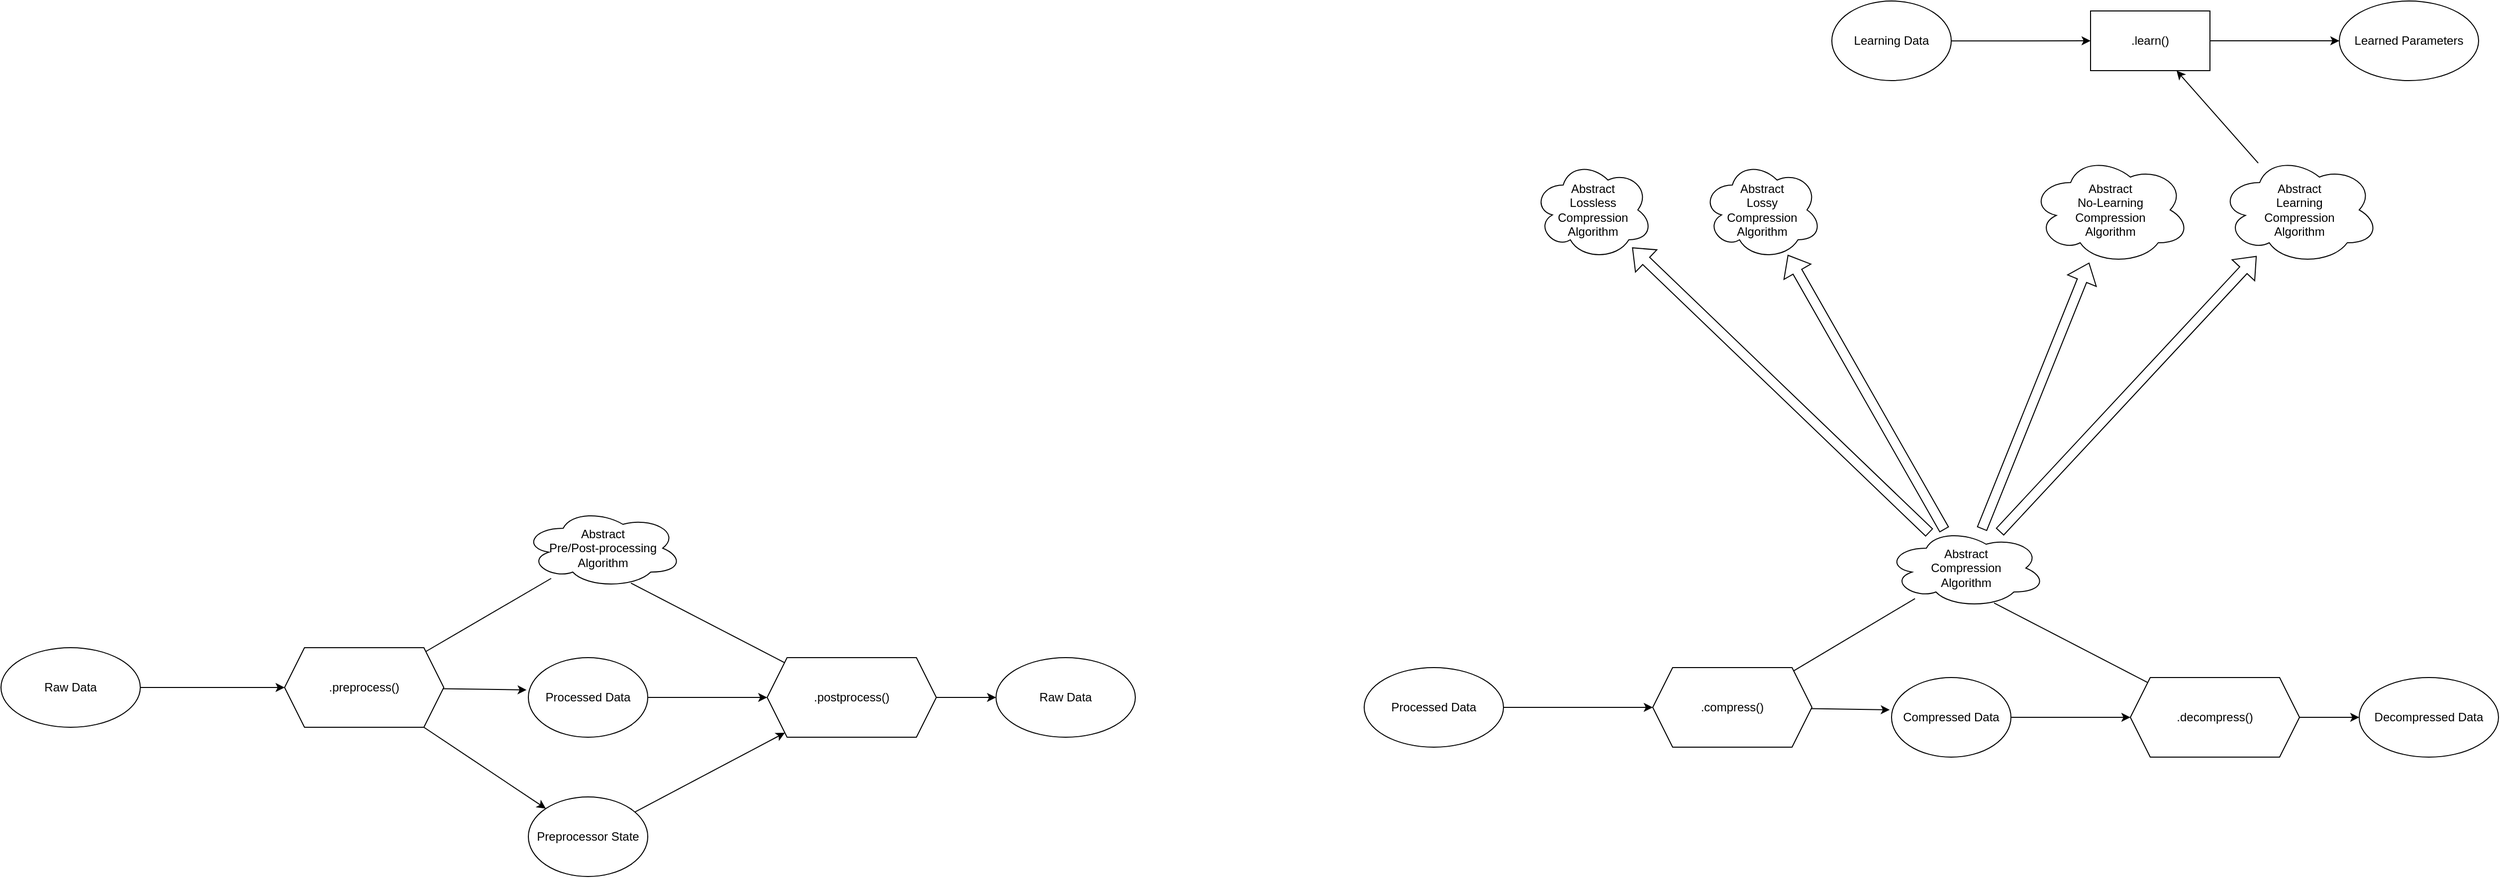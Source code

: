 <mxfile version="21.5.2" type="github">
  <diagram name="Page-1" id="SZSXIYg2R4I41gSRvDuy">
    <mxGraphModel dx="2310" dy="1449" grid="1" gridSize="10" guides="1" tooltips="1" connect="1" arrows="1" fold="1" page="1" pageScale="1" pageWidth="850" pageHeight="1100" math="0" shadow="0">
      <root>
        <mxCell id="0" />
        <mxCell id="1" parent="0" />
        <mxCell id="SHHEqdREplzzyGLVImKM-2" value="&lt;div&gt;Abstract&lt;/div&gt;&lt;div&gt;Compression&lt;/div&gt;&lt;div&gt;Algorithm&lt;/div&gt;" style="ellipse;shape=cloud;whiteSpace=wrap;html=1;" parent="1" vertex="1">
          <mxGeometry x="345" y="80" width="160" height="80" as="geometry" />
        </mxCell>
        <mxCell id="SHHEqdREplzzyGLVImKM-7" value="" style="endArrow=none;html=1;rounded=0;" parent="1" source="SHHEqdREplzzyGLVImKM-14" target="SHHEqdREplzzyGLVImKM-2" edge="1">
          <mxGeometry width="50" height="50" relative="1" as="geometry">
            <mxPoint x="245.938" y="230" as="sourcePoint" />
            <mxPoint x="370" y="100" as="targetPoint" />
          </mxGeometry>
        </mxCell>
        <mxCell id="SHHEqdREplzzyGLVImKM-10" value="" style="endArrow=classic;html=1;rounded=0;" parent="1" source="SHHEqdREplzzyGLVImKM-23" target="SHHEqdREplzzyGLVImKM-14" edge="1">
          <mxGeometry width="50" height="50" relative="1" as="geometry">
            <mxPoint x="99" y="99.04" as="sourcePoint" />
            <mxPoint x="179" y="214" as="targetPoint" />
          </mxGeometry>
        </mxCell>
        <mxCell id="SHHEqdREplzzyGLVImKM-11" value="&lt;div&gt;Compressed Data&lt;/div&gt;" style="ellipse;whiteSpace=wrap;html=1;" parent="1" vertex="1">
          <mxGeometry x="350" y="230" width="120" height="80" as="geometry" />
        </mxCell>
        <mxCell id="SHHEqdREplzzyGLVImKM-12" value="" style="endArrow=classic;html=1;rounded=0;entryX=-0.015;entryY=0.406;entryDx=0;entryDy=0;entryPerimeter=0;" parent="1" source="SHHEqdREplzzyGLVImKM-14" target="SHHEqdREplzzyGLVImKM-11" edge="1">
          <mxGeometry width="50" height="50" relative="1" as="geometry">
            <mxPoint x="216.057" y="290" as="sourcePoint" />
            <mxPoint x="450" y="280" as="targetPoint" />
          </mxGeometry>
        </mxCell>
        <mxCell id="SHHEqdREplzzyGLVImKM-13" value="" style="endArrow=none;html=1;rounded=0;exitX=0.675;exitY=0.938;exitDx=0;exitDy=0;exitPerimeter=0;" parent="1" source="SHHEqdREplzzyGLVImKM-2" target="SHHEqdREplzzyGLVImKM-16" edge="1">
          <mxGeometry width="50" height="50" relative="1" as="geometry">
            <mxPoint x="400" y="330" as="sourcePoint" />
            <mxPoint x="502.5" y="230" as="targetPoint" />
          </mxGeometry>
        </mxCell>
        <mxCell id="SHHEqdREplzzyGLVImKM-14" value="&lt;div&gt;.compress()&lt;/div&gt;" style="shape=hexagon;perimeter=hexagonPerimeter2;whiteSpace=wrap;html=1;fixedSize=1;" parent="1" vertex="1">
          <mxGeometry x="110" y="220" width="160" height="80" as="geometry" />
        </mxCell>
        <mxCell id="SHHEqdREplzzyGLVImKM-16" value=".decompress()" style="shape=hexagon;perimeter=hexagonPerimeter2;whiteSpace=wrap;html=1;fixedSize=1;" parent="1" vertex="1">
          <mxGeometry x="590" y="230" width="170" height="80" as="geometry" />
        </mxCell>
        <mxCell id="SHHEqdREplzzyGLVImKM-18" value="" style="endArrow=classic;html=1;rounded=0;exitX=1;exitY=0.5;exitDx=0;exitDy=0;entryX=0;entryY=0.5;entryDx=0;entryDy=0;" parent="1" source="SHHEqdREplzzyGLVImKM-16" target="SHHEqdREplzzyGLVImKM-22" edge="1">
          <mxGeometry width="50" height="50" relative="1" as="geometry">
            <mxPoint x="400" y="330" as="sourcePoint" />
            <mxPoint x="530" y="410" as="targetPoint" />
          </mxGeometry>
        </mxCell>
        <mxCell id="SHHEqdREplzzyGLVImKM-21" value="" style="endArrow=classic;html=1;rounded=0;exitX=1;exitY=0.5;exitDx=0;exitDy=0;" parent="1" source="SHHEqdREplzzyGLVImKM-11" target="SHHEqdREplzzyGLVImKM-16" edge="1">
          <mxGeometry width="50" height="50" relative="1" as="geometry">
            <mxPoint x="400" y="330" as="sourcePoint" />
            <mxPoint x="450" y="280" as="targetPoint" />
          </mxGeometry>
        </mxCell>
        <mxCell id="SHHEqdREplzzyGLVImKM-22" value="&lt;div&gt;Decompressed Data&lt;/div&gt;" style="ellipse;whiteSpace=wrap;html=1;" parent="1" vertex="1">
          <mxGeometry x="820" y="230" width="140" height="80" as="geometry" />
        </mxCell>
        <mxCell id="SHHEqdREplzzyGLVImKM-23" value="Processed Data" style="ellipse;whiteSpace=wrap;html=1;" parent="1" vertex="1">
          <mxGeometry x="-180" y="220" width="140" height="80" as="geometry" />
        </mxCell>
        <mxCell id="8-Khr-M9kWRnmeaMYnn1-1" value="&lt;div&gt;Abstract&lt;/div&gt;&lt;div&gt;Learning &lt;br&gt;&lt;/div&gt;&lt;div&gt;Compression&lt;/div&gt;&lt;div&gt;Algorithm&lt;/div&gt;" style="ellipse;shape=cloud;whiteSpace=wrap;html=1;" vertex="1" parent="1">
          <mxGeometry x="680" y="-295" width="160" height="110" as="geometry" />
        </mxCell>
        <mxCell id="8-Khr-M9kWRnmeaMYnn1-11" value="" style="shape=flexArrow;endArrow=classic;html=1;rounded=0;" edge="1" parent="1" source="SHHEqdREplzzyGLVImKM-2" target="8-Khr-M9kWRnmeaMYnn1-1">
          <mxGeometry width="50" height="50" relative="1" as="geometry">
            <mxPoint x="670" y="80" as="sourcePoint" />
            <mxPoint x="720" y="30" as="targetPoint" />
          </mxGeometry>
        </mxCell>
        <mxCell id="8-Khr-M9kWRnmeaMYnn1-14" value="&lt;div&gt;.learn()&lt;/div&gt;" style="rounded=0;whiteSpace=wrap;html=1;" vertex="1" parent="1">
          <mxGeometry x="550" y="-440" width="120" height="60" as="geometry" />
        </mxCell>
        <mxCell id="8-Khr-M9kWRnmeaMYnn1-15" value="" style="endArrow=classic;html=1;rounded=0;" edge="1" parent="1" source="8-Khr-M9kWRnmeaMYnn1-1" target="8-Khr-M9kWRnmeaMYnn1-14">
          <mxGeometry width="50" height="50" relative="1" as="geometry">
            <mxPoint x="660" y="-310" as="sourcePoint" />
            <mxPoint x="710" y="-360" as="targetPoint" />
          </mxGeometry>
        </mxCell>
        <mxCell id="8-Khr-M9kWRnmeaMYnn1-17" value="Learning Data" style="ellipse;whiteSpace=wrap;html=1;" vertex="1" parent="1">
          <mxGeometry x="290" y="-450" width="120" height="80" as="geometry" />
        </mxCell>
        <mxCell id="8-Khr-M9kWRnmeaMYnn1-18" value="" style="endArrow=classic;html=1;rounded=0;" edge="1" parent="1" source="8-Khr-M9kWRnmeaMYnn1-17" target="8-Khr-M9kWRnmeaMYnn1-14">
          <mxGeometry width="50" height="50" relative="1" as="geometry">
            <mxPoint x="660" y="-310" as="sourcePoint" />
            <mxPoint x="710" y="-360" as="targetPoint" />
          </mxGeometry>
        </mxCell>
        <mxCell id="8-Khr-M9kWRnmeaMYnn1-19" value="" style="endArrow=classic;html=1;rounded=0;" edge="1" parent="1" source="8-Khr-M9kWRnmeaMYnn1-14" target="8-Khr-M9kWRnmeaMYnn1-20">
          <mxGeometry width="50" height="50" relative="1" as="geometry">
            <mxPoint x="660" y="-130" as="sourcePoint" />
            <mxPoint x="930" y="-500" as="targetPoint" />
          </mxGeometry>
        </mxCell>
        <mxCell id="8-Khr-M9kWRnmeaMYnn1-20" value="&lt;div&gt;Learned Parameters&lt;/div&gt;" style="ellipse;whiteSpace=wrap;html=1;" vertex="1" parent="1">
          <mxGeometry x="800" y="-450" width="140" height="80" as="geometry" />
        </mxCell>
        <mxCell id="8-Khr-M9kWRnmeaMYnn1-34" value="&lt;div&gt;Abstract&lt;/div&gt;&lt;div&gt;No-Learning&lt;/div&gt;&lt;div&gt;Compression&lt;/div&gt;&lt;div&gt;Algorithm&lt;/div&gt;" style="ellipse;shape=cloud;whiteSpace=wrap;html=1;" vertex="1" parent="1">
          <mxGeometry x="490" y="-295" width="160" height="110" as="geometry" />
        </mxCell>
        <mxCell id="8-Khr-M9kWRnmeaMYnn1-35" value="" style="shape=flexArrow;endArrow=classic;html=1;rounded=0;" edge="1" parent="1" source="SHHEqdREplzzyGLVImKM-2" target="8-Khr-M9kWRnmeaMYnn1-34">
          <mxGeometry width="50" height="50" relative="1" as="geometry">
            <mxPoint x="320" y="-70" as="sourcePoint" />
            <mxPoint x="370" y="-120" as="targetPoint" />
          </mxGeometry>
        </mxCell>
        <mxCell id="8-Khr-M9kWRnmeaMYnn1-36" value="&lt;div&gt;Abstract&lt;/div&gt;&lt;div&gt;Lossy&lt;/div&gt;&lt;div&gt;Compression&lt;/div&gt;&lt;div&gt;Algorithm&lt;br&gt;&lt;/div&gt;" style="ellipse;shape=cloud;whiteSpace=wrap;html=1;" vertex="1" parent="1">
          <mxGeometry x="160" y="-290" width="120" height="100" as="geometry" />
        </mxCell>
        <mxCell id="8-Khr-M9kWRnmeaMYnn1-37" value="" style="shape=flexArrow;endArrow=classic;html=1;rounded=0;" edge="1" parent="1" source="SHHEqdREplzzyGLVImKM-2" target="8-Khr-M9kWRnmeaMYnn1-36">
          <mxGeometry width="50" height="50" relative="1" as="geometry">
            <mxPoint x="320" y="-60" as="sourcePoint" />
            <mxPoint x="370" y="-120" as="targetPoint" />
          </mxGeometry>
        </mxCell>
        <mxCell id="8-Khr-M9kWRnmeaMYnn1-38" value="&lt;div&gt;Abstract&lt;/div&gt;&lt;div&gt;Lossless&lt;/div&gt;&lt;div&gt;Compression&lt;/div&gt;&lt;div&gt;Algorithm&lt;br&gt;&lt;/div&gt;" style="ellipse;shape=cloud;whiteSpace=wrap;html=1;" vertex="1" parent="1">
          <mxGeometry x="-10" y="-290" width="120" height="100" as="geometry" />
        </mxCell>
        <mxCell id="8-Khr-M9kWRnmeaMYnn1-39" value="" style="shape=flexArrow;endArrow=classic;html=1;rounded=0;" edge="1" parent="1" source="SHHEqdREplzzyGLVImKM-2" target="8-Khr-M9kWRnmeaMYnn1-38">
          <mxGeometry width="50" height="50" relative="1" as="geometry">
            <mxPoint x="-850" y="30" as="sourcePoint" />
            <mxPoint x="-800" y="-20" as="targetPoint" />
          </mxGeometry>
        </mxCell>
        <mxCell id="8-Khr-M9kWRnmeaMYnn1-43" value="&lt;div&gt;Abstract&lt;/div&gt;&lt;div&gt;Pre/Post-processing&lt;br&gt;&lt;/div&gt;&lt;div&gt;Algorithm&lt;/div&gt;" style="ellipse;shape=cloud;whiteSpace=wrap;html=1;" vertex="1" parent="1">
          <mxGeometry x="-1025" y="60" width="160" height="80" as="geometry" />
        </mxCell>
        <mxCell id="8-Khr-M9kWRnmeaMYnn1-44" value="" style="endArrow=none;html=1;rounded=0;" edge="1" parent="1" source="8-Khr-M9kWRnmeaMYnn1-49" target="8-Khr-M9kWRnmeaMYnn1-43">
          <mxGeometry width="50" height="50" relative="1" as="geometry">
            <mxPoint x="-1124.062" y="210" as="sourcePoint" />
            <mxPoint x="-1000" y="80" as="targetPoint" />
          </mxGeometry>
        </mxCell>
        <mxCell id="8-Khr-M9kWRnmeaMYnn1-45" value="" style="endArrow=classic;html=1;rounded=0;" edge="1" parent="1" source="8-Khr-M9kWRnmeaMYnn1-54" target="8-Khr-M9kWRnmeaMYnn1-49">
          <mxGeometry width="50" height="50" relative="1" as="geometry">
            <mxPoint x="-1271" y="79.04" as="sourcePoint" />
            <mxPoint x="-1191" y="194" as="targetPoint" />
          </mxGeometry>
        </mxCell>
        <mxCell id="8-Khr-M9kWRnmeaMYnn1-46" value="&lt;div&gt;Processed Data&lt;/div&gt;" style="ellipse;whiteSpace=wrap;html=1;" vertex="1" parent="1">
          <mxGeometry x="-1020" y="210" width="120" height="80" as="geometry" />
        </mxCell>
        <mxCell id="8-Khr-M9kWRnmeaMYnn1-47" value="" style="endArrow=classic;html=1;rounded=0;entryX=-0.015;entryY=0.406;entryDx=0;entryDy=0;entryPerimeter=0;" edge="1" parent="1" source="8-Khr-M9kWRnmeaMYnn1-49" target="8-Khr-M9kWRnmeaMYnn1-46">
          <mxGeometry width="50" height="50" relative="1" as="geometry">
            <mxPoint x="-1153.943" y="270" as="sourcePoint" />
            <mxPoint x="-920" y="260" as="targetPoint" />
          </mxGeometry>
        </mxCell>
        <mxCell id="8-Khr-M9kWRnmeaMYnn1-48" value="" style="endArrow=none;html=1;rounded=0;exitX=0.675;exitY=0.938;exitDx=0;exitDy=0;exitPerimeter=0;" edge="1" parent="1" source="8-Khr-M9kWRnmeaMYnn1-43" target="8-Khr-M9kWRnmeaMYnn1-50">
          <mxGeometry width="50" height="50" relative="1" as="geometry">
            <mxPoint x="-970" y="310" as="sourcePoint" />
            <mxPoint x="-867.5" y="210" as="targetPoint" />
          </mxGeometry>
        </mxCell>
        <mxCell id="8-Khr-M9kWRnmeaMYnn1-49" value=".preprocess()" style="shape=hexagon;perimeter=hexagonPerimeter2;whiteSpace=wrap;html=1;fixedSize=1;" vertex="1" parent="1">
          <mxGeometry x="-1265" y="200" width="160" height="80" as="geometry" />
        </mxCell>
        <mxCell id="8-Khr-M9kWRnmeaMYnn1-50" value="&lt;div&gt;.postprocess()&lt;/div&gt;" style="shape=hexagon;perimeter=hexagonPerimeter2;whiteSpace=wrap;html=1;fixedSize=1;" vertex="1" parent="1">
          <mxGeometry x="-780" y="210" width="170" height="80" as="geometry" />
        </mxCell>
        <mxCell id="8-Khr-M9kWRnmeaMYnn1-51" value="" style="endArrow=classic;html=1;rounded=0;exitX=1;exitY=0.5;exitDx=0;exitDy=0;entryX=0;entryY=0.5;entryDx=0;entryDy=0;" edge="1" parent="1" source="8-Khr-M9kWRnmeaMYnn1-50" target="8-Khr-M9kWRnmeaMYnn1-53">
          <mxGeometry width="50" height="50" relative="1" as="geometry">
            <mxPoint x="-970" y="310" as="sourcePoint" />
            <mxPoint x="-840" y="390" as="targetPoint" />
          </mxGeometry>
        </mxCell>
        <mxCell id="8-Khr-M9kWRnmeaMYnn1-52" value="" style="endArrow=classic;html=1;rounded=0;exitX=1;exitY=0.5;exitDx=0;exitDy=0;" edge="1" parent="1" source="8-Khr-M9kWRnmeaMYnn1-46" target="8-Khr-M9kWRnmeaMYnn1-50">
          <mxGeometry width="50" height="50" relative="1" as="geometry">
            <mxPoint x="-970" y="310" as="sourcePoint" />
            <mxPoint x="-920" y="260" as="targetPoint" />
          </mxGeometry>
        </mxCell>
        <mxCell id="8-Khr-M9kWRnmeaMYnn1-53" value="&lt;div&gt;Raw Data&lt;/div&gt;" style="ellipse;whiteSpace=wrap;html=1;" vertex="1" parent="1">
          <mxGeometry x="-550" y="210" width="140" height="80" as="geometry" />
        </mxCell>
        <mxCell id="8-Khr-M9kWRnmeaMYnn1-54" value="&lt;div&gt;Raw Data&lt;/div&gt;" style="ellipse;whiteSpace=wrap;html=1;" vertex="1" parent="1">
          <mxGeometry x="-1550" y="200" width="140" height="80" as="geometry" />
        </mxCell>
        <mxCell id="8-Khr-M9kWRnmeaMYnn1-55" value="Preprocessor State" style="ellipse;whiteSpace=wrap;html=1;" vertex="1" parent="1">
          <mxGeometry x="-1020" y="350" width="120" height="80" as="geometry" />
        </mxCell>
        <mxCell id="8-Khr-M9kWRnmeaMYnn1-56" value="" style="endArrow=classic;html=1;rounded=0;" edge="1" parent="1" source="8-Khr-M9kWRnmeaMYnn1-49" target="8-Khr-M9kWRnmeaMYnn1-55">
          <mxGeometry width="50" height="50" relative="1" as="geometry">
            <mxPoint x="-1325" y="240" as="sourcePoint" />
            <mxPoint x="-1275" y="190" as="targetPoint" />
          </mxGeometry>
        </mxCell>
        <mxCell id="8-Khr-M9kWRnmeaMYnn1-57" value="" style="endArrow=classic;html=1;rounded=0;" edge="1" parent="1" source="8-Khr-M9kWRnmeaMYnn1-55" target="8-Khr-M9kWRnmeaMYnn1-50">
          <mxGeometry width="50" height="50" relative="1" as="geometry">
            <mxPoint x="-1325" y="240" as="sourcePoint" />
            <mxPoint x="-1275" y="190" as="targetPoint" />
          </mxGeometry>
        </mxCell>
      </root>
    </mxGraphModel>
  </diagram>
</mxfile>
